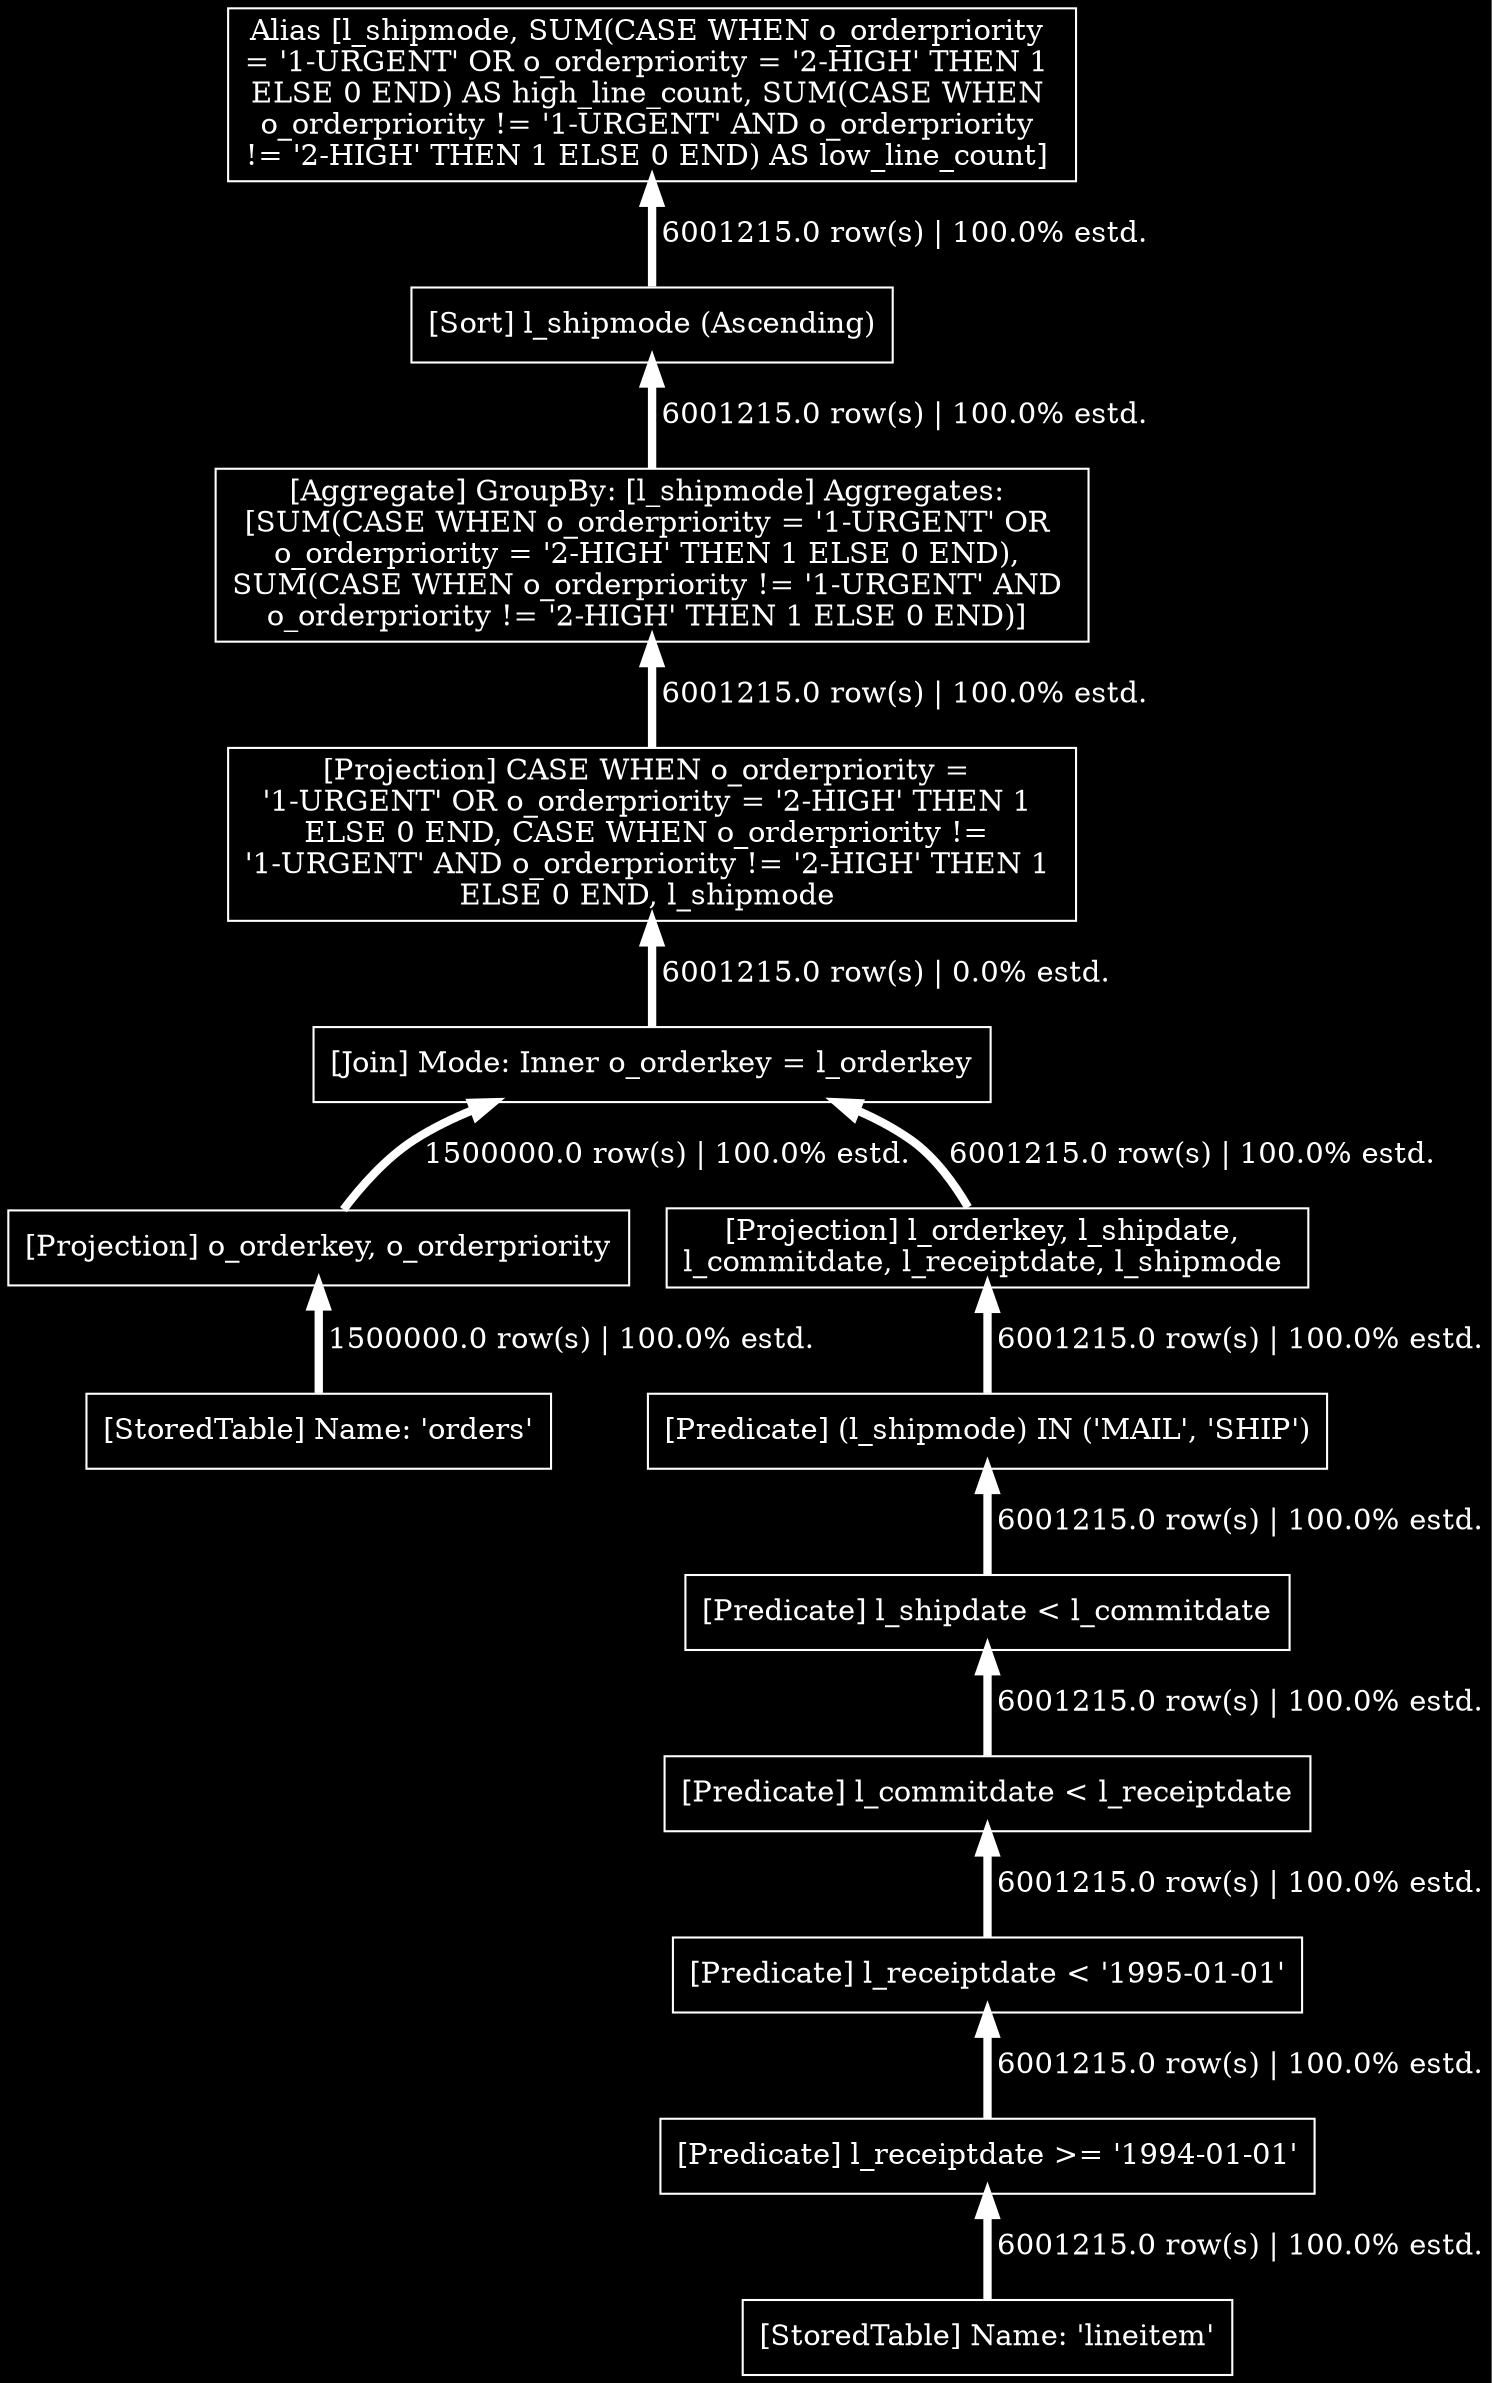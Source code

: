 digraph G {
bgcolor=black;
rankdir=BT;
ratio=compress;
94378095754320 [color=white, fontcolor=white, label="Alias [l_shipmode, SUM(CASE WHEN o_orderpriority \n= '1-URGENT' OR o_orderpriority = '2-HIGH' THEN 1 \nELSE 0 END) AS high_line_count, SUM(CASE WHEN \no_orderpriority != '1-URGENT' AND o_orderpriority \n!= '2-HIGH' THEN 1 ELSE 0 END) AS low_line_count] ", penwidth=1, shape=rectangle];
94378084119504 [color=white, fontcolor=white, label="[Sort] l_shipmode (Ascending)", penwidth=1, shape=rectangle];
94378016569728 [color=white, fontcolor=white, label="[Aggregate] GroupBy: [l_shipmode] Aggregates: \n[SUM(CASE WHEN o_orderpriority = '1-URGENT' OR \no_orderpriority = '2-HIGH' THEN 1 ELSE 0 END), \nSUM(CASE WHEN o_orderpriority != '1-URGENT' AND \no_orderpriority != '2-HIGH' THEN 1 ELSE 0 END)] ", penwidth=1, shape=rectangle];
94378857577024 [color=white, fontcolor=white, label="[Projection] CASE WHEN o_orderpriority = \n'1-URGENT' OR o_orderpriority = '2-HIGH' THEN 1 \nELSE 0 END, CASE WHEN o_orderpriority != \n'1-URGENT' AND o_orderpriority != '2-HIGH' THEN 1 \nELSE 0 END, l_shipmode ", penwidth=1, shape=rectangle];
94377997034752 [color=white, fontcolor=white, label="[Join] Mode: Inner o_orderkey = l_orderkey", penwidth=1, shape=rectangle];
94378862491552 [color=white, fontcolor=white, label="[Projection] o_orderkey, o_orderpriority", penwidth=1, shape=rectangle];
94378013487504 [color=white, fontcolor=white, label="[StoredTable] Name: 'orders'", penwidth=1, shape=rectangle];
94378016156080 [color=white, fontcolor=white, label="[Projection] l_orderkey, l_shipdate, \nl_commitdate, l_receiptdate, l_shipmode ", penwidth=1, shape=rectangle];
94378862490992 [color=white, fontcolor=white, label="[Predicate] (l_shipmode) IN ('MAIL', 'SHIP')", penwidth=1, shape=rectangle];
94378063080576 [color=white, fontcolor=white, label="[Predicate] l_shipdate < l_commitdate", penwidth=1, shape=rectangle];
94377838471584 [color=white, fontcolor=white, label="[Predicate] l_commitdate < l_receiptdate", penwidth=1, shape=rectangle];
94378065487072 [color=white, fontcolor=white, label="[Predicate] l_receiptdate < '1995-01-01'", penwidth=1, shape=rectangle];
94378071716896 [color=white, fontcolor=white, label="[Predicate] l_receiptdate >= '1994-01-01'", penwidth=1, shape=rectangle];
94378864636144 [color=white, fontcolor=white, label="[StoredTable] Name: 'lineitem'", penwidth=1, shape=rectangle];
94378084119504->94378095754320  [color=white, dir=forward, fontcolor=white, label=" 6001215.0 row(s) | 100.0% estd.", penwidth=4, style=solid];
94378016569728->94378084119504  [color=white, dir=forward, fontcolor=white, label=" 6001215.0 row(s) | 100.0% estd.", penwidth=4, style=solid];
94378857577024->94378016569728  [color=white, dir=forward, fontcolor=white, label=" 6001215.0 row(s) | 100.0% estd.", penwidth=4, style=solid];
94377997034752->94378857577024  [color=white, dir=forward, fontcolor=white, label=" 6001215.0 row(s) | 0.0% estd.", penwidth=4, style=solid];
94378862491552->94377997034752  [color=white, dir=forward, fontcolor=white, label=" 1500000.0 row(s) | 100.0% estd.", penwidth=4, style=solid];
94378013487504->94378862491552  [color=white, dir=forward, fontcolor=white, label=" 1500000.0 row(s) | 100.0% estd.", penwidth=4, style=solid];
94378016156080->94377997034752  [color=white, dir=forward, fontcolor=white, label=" 6001215.0 row(s) | 100.0% estd.", penwidth=4, style=solid];
94378862490992->94378016156080  [color=white, dir=forward, fontcolor=white, label=" 6001215.0 row(s) | 100.0% estd.", penwidth=4, style=solid];
94378063080576->94378862490992  [color=white, dir=forward, fontcolor=white, label=" 6001215.0 row(s) | 100.0% estd.", penwidth=4, style=solid];
94377838471584->94378063080576  [color=white, dir=forward, fontcolor=white, label=" 6001215.0 row(s) | 100.0% estd.", penwidth=4, style=solid];
94378065487072->94377838471584  [color=white, dir=forward, fontcolor=white, label=" 6001215.0 row(s) | 100.0% estd.", penwidth=4, style=solid];
94378071716896->94378065487072  [color=white, dir=forward, fontcolor=white, label=" 6001215.0 row(s) | 100.0% estd.", penwidth=4, style=solid];
94378864636144->94378071716896  [color=white, dir=forward, fontcolor=white, label=" 6001215.0 row(s) | 100.0% estd.", penwidth=4, style=solid];
}
